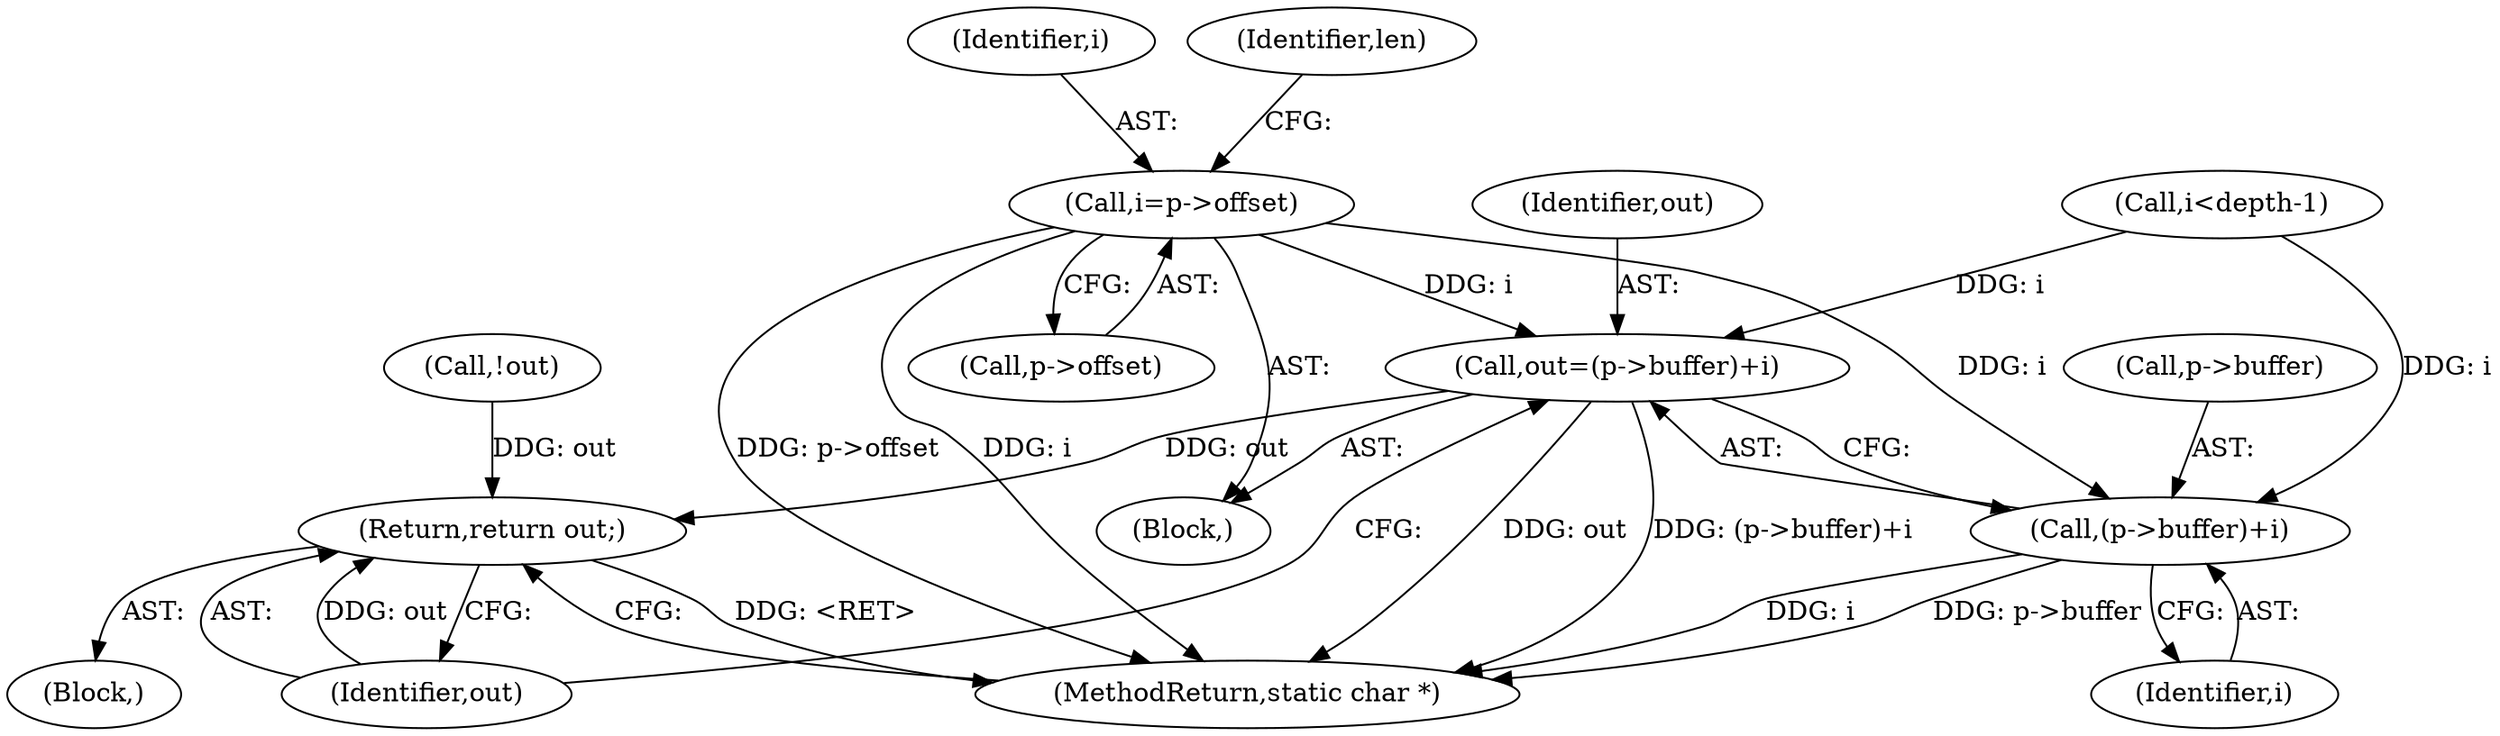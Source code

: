 digraph "0_iperf_91f2fa59e8ed80dfbf400add0164ee0e508e412a_42@pointer" {
"1000244" [label="(Call,i=p->offset)"];
"1000482" [label="(Call,out=(p->buffer)+i)"];
"1000802" [label="(Return,return out;)"];
"1000484" [label="(Call,(p->buffer)+i)"];
"1000616" [label="(Call,!out)"];
"1000245" [label="(Identifier,i)"];
"1000483" [label="(Identifier,out)"];
"1000482" [label="(Call,out=(p->buffer)+i)"];
"1000250" [label="(Identifier,len)"];
"1000461" [label="(Call,i<depth-1)"];
"1000485" [label="(Call,p->buffer)"];
"1000243" [label="(Block,)"];
"1000113" [label="(Block,)"];
"1000484" [label="(Call,(p->buffer)+i)"];
"1000246" [label="(Call,p->offset)"];
"1000802" [label="(Return,return out;)"];
"1000804" [label="(MethodReturn,static char *)"];
"1000244" [label="(Call,i=p->offset)"];
"1000803" [label="(Identifier,out)"];
"1000488" [label="(Identifier,i)"];
"1000244" -> "1000243"  [label="AST: "];
"1000244" -> "1000246"  [label="CFG: "];
"1000245" -> "1000244"  [label="AST: "];
"1000246" -> "1000244"  [label="AST: "];
"1000250" -> "1000244"  [label="CFG: "];
"1000244" -> "1000804"  [label="DDG: i"];
"1000244" -> "1000804"  [label="DDG: p->offset"];
"1000244" -> "1000482"  [label="DDG: i"];
"1000244" -> "1000484"  [label="DDG: i"];
"1000482" -> "1000243"  [label="AST: "];
"1000482" -> "1000484"  [label="CFG: "];
"1000483" -> "1000482"  [label="AST: "];
"1000484" -> "1000482"  [label="AST: "];
"1000803" -> "1000482"  [label="CFG: "];
"1000482" -> "1000804"  [label="DDG: out"];
"1000482" -> "1000804"  [label="DDG: (p->buffer)+i"];
"1000461" -> "1000482"  [label="DDG: i"];
"1000482" -> "1000802"  [label="DDG: out"];
"1000802" -> "1000113"  [label="AST: "];
"1000802" -> "1000803"  [label="CFG: "];
"1000803" -> "1000802"  [label="AST: "];
"1000804" -> "1000802"  [label="CFG: "];
"1000802" -> "1000804"  [label="DDG: <RET>"];
"1000803" -> "1000802"  [label="DDG: out"];
"1000616" -> "1000802"  [label="DDG: out"];
"1000484" -> "1000488"  [label="CFG: "];
"1000485" -> "1000484"  [label="AST: "];
"1000488" -> "1000484"  [label="AST: "];
"1000484" -> "1000804"  [label="DDG: i"];
"1000484" -> "1000804"  [label="DDG: p->buffer"];
"1000461" -> "1000484"  [label="DDG: i"];
}
